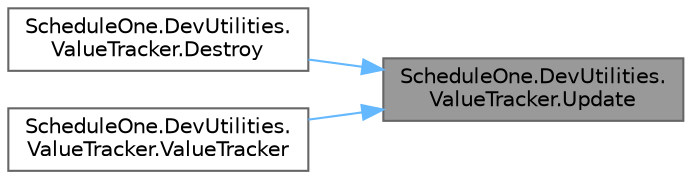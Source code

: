 digraph "ScheduleOne.DevUtilities.ValueTracker.Update"
{
 // LATEX_PDF_SIZE
  bgcolor="transparent";
  edge [fontname=Helvetica,fontsize=10,labelfontname=Helvetica,labelfontsize=10];
  node [fontname=Helvetica,fontsize=10,shape=box,height=0.2,width=0.4];
  rankdir="RL";
  Node1 [id="Node000001",label="ScheduleOne.DevUtilities.\lValueTracker.Update",height=0.2,width=0.4,color="gray40", fillcolor="grey60", style="filled", fontcolor="black",tooltip=" "];
  Node1 -> Node2 [id="edge1_Node000001_Node000002",dir="back",color="steelblue1",style="solid",tooltip=" "];
  Node2 [id="Node000002",label="ScheduleOne.DevUtilities.\lValueTracker.Destroy",height=0.2,width=0.4,color="grey40", fillcolor="white", style="filled",URL="$class_schedule_one_1_1_dev_utilities_1_1_value_tracker.html#abfb0fd9ac7fdd9d895811336384f2115",tooltip=" "];
  Node1 -> Node3 [id="edge2_Node000001_Node000003",dir="back",color="steelblue1",style="solid",tooltip=" "];
  Node3 [id="Node000003",label="ScheduleOne.DevUtilities.\lValueTracker.ValueTracker",height=0.2,width=0.4,color="grey40", fillcolor="white", style="filled",URL="$class_schedule_one_1_1_dev_utilities_1_1_value_tracker.html#ac3379732805bdf03664441d547960dc6",tooltip=" "];
}
